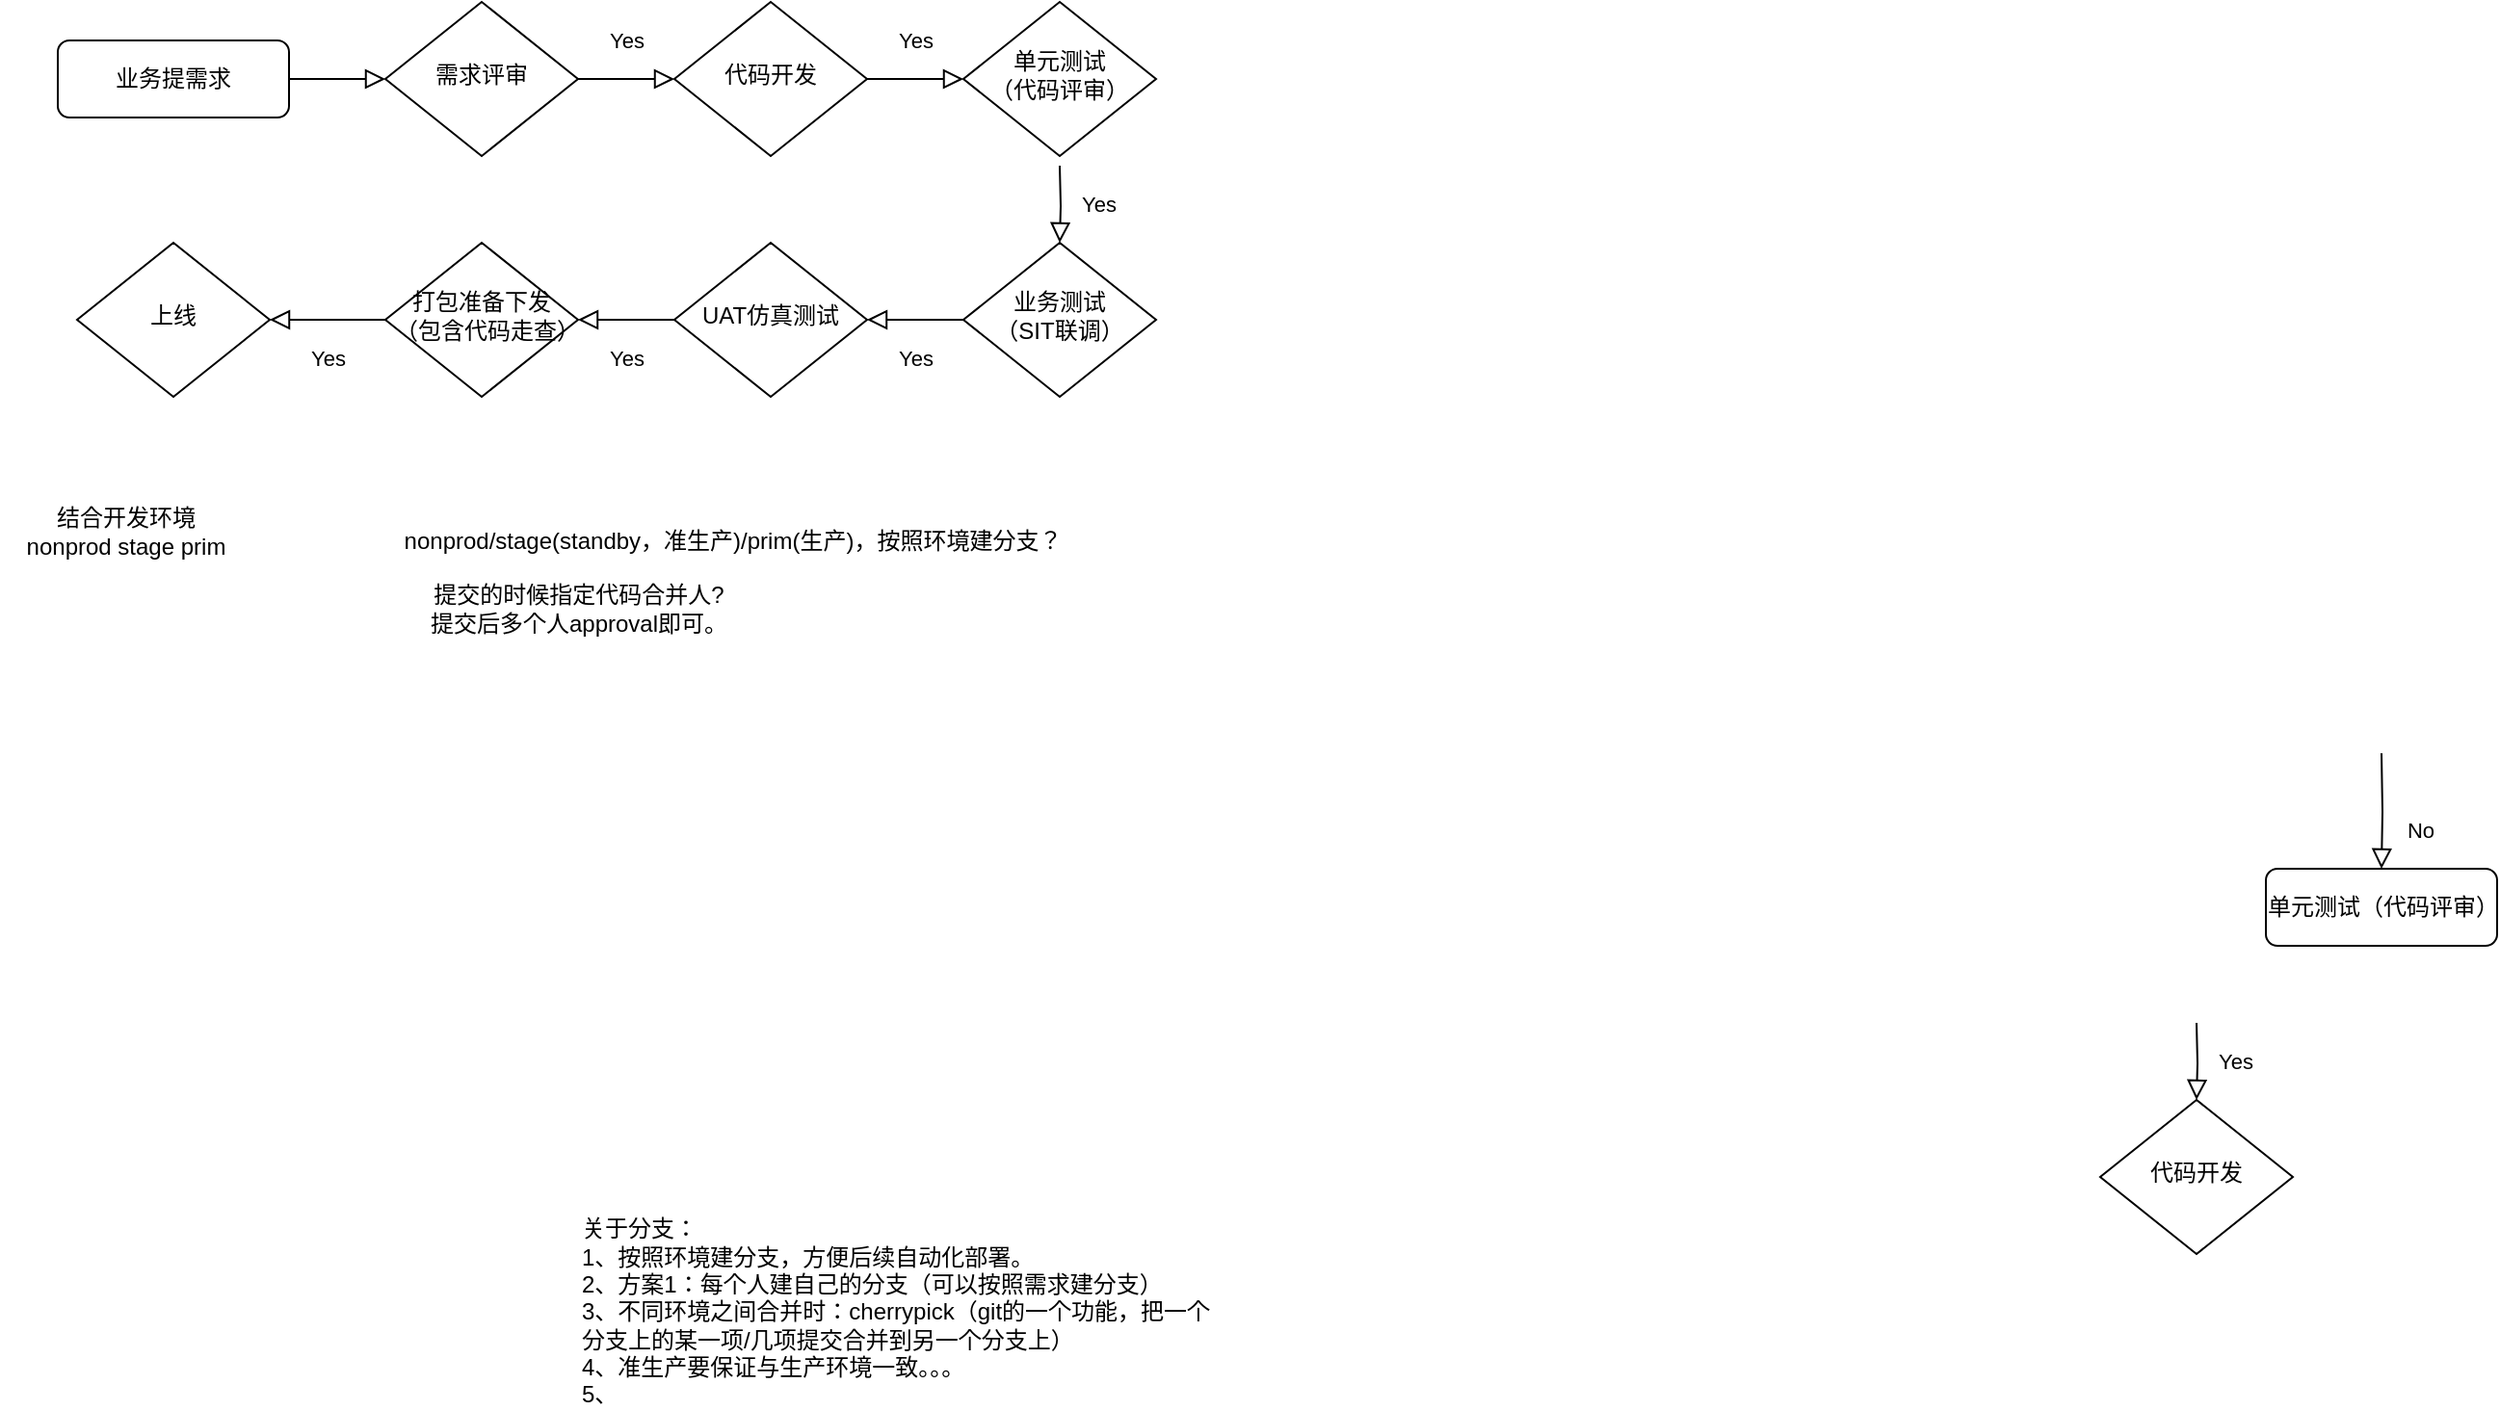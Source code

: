 <mxfile version="22.0.8" type="github">
  <diagram id="C5RBs43oDa-KdzZeNtuy" name="Page-1">
    <mxGraphModel dx="1034" dy="561" grid="1" gridSize="10" guides="1" tooltips="1" connect="1" arrows="1" fold="1" page="1" pageScale="1" pageWidth="827" pageHeight="1169" math="0" shadow="0">
      <root>
        <mxCell id="WIyWlLk6GJQsqaUBKTNV-0" />
        <mxCell id="WIyWlLk6GJQsqaUBKTNV-1" parent="WIyWlLk6GJQsqaUBKTNV-0" />
        <mxCell id="WIyWlLk6GJQsqaUBKTNV-2" value="" style="rounded=0;html=1;jettySize=auto;orthogonalLoop=1;fontSize=11;endArrow=block;endFill=0;endSize=8;strokeWidth=1;shadow=0;labelBackgroundColor=none;edgeStyle=orthogonalEdgeStyle;" parent="WIyWlLk6GJQsqaUBKTNV-1" source="WIyWlLk6GJQsqaUBKTNV-3" target="WIyWlLk6GJQsqaUBKTNV-6" edge="1">
          <mxGeometry relative="1" as="geometry" />
        </mxCell>
        <mxCell id="WIyWlLk6GJQsqaUBKTNV-3" value="业务提需求" style="rounded=1;whiteSpace=wrap;html=1;fontSize=12;glass=0;strokeWidth=1;shadow=0;" parent="WIyWlLk6GJQsqaUBKTNV-1" vertex="1">
          <mxGeometry x="90" y="160" width="120" height="40" as="geometry" />
        </mxCell>
        <mxCell id="WIyWlLk6GJQsqaUBKTNV-4" value="Yes" style="rounded=0;html=1;jettySize=auto;orthogonalLoop=1;fontSize=11;endArrow=block;endFill=0;endSize=8;strokeWidth=1;shadow=0;labelBackgroundColor=none;edgeStyle=orthogonalEdgeStyle;" parent="WIyWlLk6GJQsqaUBKTNV-1" source="WIyWlLk6GJQsqaUBKTNV-6" target="WIyWlLk6GJQsqaUBKTNV-10" edge="1">
          <mxGeometry y="20" relative="1" as="geometry">
            <mxPoint as="offset" />
          </mxGeometry>
        </mxCell>
        <mxCell id="WIyWlLk6GJQsqaUBKTNV-6" value="需求评审" style="rhombus;whiteSpace=wrap;html=1;shadow=0;fontFamily=Helvetica;fontSize=12;align=center;strokeWidth=1;spacing=6;spacingTop=-4;" parent="WIyWlLk6GJQsqaUBKTNV-1" vertex="1">
          <mxGeometry x="260" y="140" width="100" height="80" as="geometry" />
        </mxCell>
        <mxCell id="WIyWlLk6GJQsqaUBKTNV-8" value="No" style="rounded=0;html=1;jettySize=auto;orthogonalLoop=1;fontSize=11;endArrow=block;endFill=0;endSize=8;strokeWidth=1;shadow=0;labelBackgroundColor=none;edgeStyle=orthogonalEdgeStyle;" parent="WIyWlLk6GJQsqaUBKTNV-1" target="WIyWlLk6GJQsqaUBKTNV-11" edge="1">
          <mxGeometry x="0.333" y="20" relative="1" as="geometry">
            <mxPoint as="offset" />
            <mxPoint x="1296" y="530" as="sourcePoint" />
          </mxGeometry>
        </mxCell>
        <mxCell id="WIyWlLk6GJQsqaUBKTNV-10" value="代码开发" style="rhombus;whiteSpace=wrap;html=1;shadow=0;fontFamily=Helvetica;fontSize=12;align=center;strokeWidth=1;spacing=6;spacingTop=-4;" parent="WIyWlLk6GJQsqaUBKTNV-1" vertex="1">
          <mxGeometry x="410" y="140" width="100" height="80" as="geometry" />
        </mxCell>
        <mxCell id="WIyWlLk6GJQsqaUBKTNV-11" value="单元测试（代码评审）" style="rounded=1;whiteSpace=wrap;html=1;fontSize=12;glass=0;strokeWidth=1;shadow=0;" parent="WIyWlLk6GJQsqaUBKTNV-1" vertex="1">
          <mxGeometry x="1236" y="590" width="120" height="40" as="geometry" />
        </mxCell>
        <mxCell id="qs9dmTC-mPa4-Cj_CRXW-1" value="Yes" style="rounded=0;html=1;jettySize=auto;orthogonalLoop=1;fontSize=11;endArrow=block;endFill=0;endSize=8;strokeWidth=1;shadow=0;labelBackgroundColor=none;edgeStyle=orthogonalEdgeStyle;exitX=1;exitY=0.5;exitDx=0;exitDy=0;" parent="WIyWlLk6GJQsqaUBKTNV-1" source="WIyWlLk6GJQsqaUBKTNV-10" target="qs9dmTC-mPa4-Cj_CRXW-2" edge="1">
          <mxGeometry y="20" relative="1" as="geometry">
            <mxPoint as="offset" />
            <mxPoint x="180" y="370" as="sourcePoint" />
          </mxGeometry>
        </mxCell>
        <mxCell id="qs9dmTC-mPa4-Cj_CRXW-2" value="&amp;nbsp; &amp;nbsp; &amp;nbsp;单元测试&amp;nbsp; &amp;nbsp; &amp;nbsp; （代码评审）" style="rhombus;whiteSpace=wrap;html=1;shadow=0;fontFamily=Helvetica;fontSize=12;align=center;strokeWidth=1;spacing=6;spacingTop=-4;" parent="WIyWlLk6GJQsqaUBKTNV-1" vertex="1">
          <mxGeometry x="560" y="140" width="100" height="80" as="geometry" />
        </mxCell>
        <mxCell id="qs9dmTC-mPa4-Cj_CRXW-3" value="Yes" style="rounded=0;html=1;jettySize=auto;orthogonalLoop=1;fontSize=11;endArrow=block;endFill=0;endSize=8;strokeWidth=1;shadow=0;labelBackgroundColor=none;edgeStyle=orthogonalEdgeStyle;" parent="WIyWlLk6GJQsqaUBKTNV-1" target="qs9dmTC-mPa4-Cj_CRXW-4" edge="1">
          <mxGeometry y="20" relative="1" as="geometry">
            <mxPoint as="offset" />
            <mxPoint x="610" y="225" as="sourcePoint" />
          </mxGeometry>
        </mxCell>
        <mxCell id="qs9dmTC-mPa4-Cj_CRXW-4" value="&amp;nbsp; &amp;nbsp;业务测试&amp;nbsp; &amp;nbsp; （SIT联调）" style="rhombus;whiteSpace=wrap;html=1;shadow=0;fontFamily=Helvetica;fontSize=12;align=center;strokeWidth=1;spacing=6;spacingTop=-4;" parent="WIyWlLk6GJQsqaUBKTNV-1" vertex="1">
          <mxGeometry x="560" y="265" width="100" height="80" as="geometry" />
        </mxCell>
        <mxCell id="qs9dmTC-mPa4-Cj_CRXW-5" value="Yes" style="rounded=0;html=1;jettySize=auto;orthogonalLoop=1;fontSize=11;endArrow=block;endFill=0;endSize=8;strokeWidth=1;shadow=0;labelBackgroundColor=none;edgeStyle=orthogonalEdgeStyle;" parent="WIyWlLk6GJQsqaUBKTNV-1" target="qs9dmTC-mPa4-Cj_CRXW-6" edge="1">
          <mxGeometry y="20" relative="1" as="geometry">
            <mxPoint as="offset" />
            <mxPoint x="1200" y="670" as="sourcePoint" />
          </mxGeometry>
        </mxCell>
        <mxCell id="qs9dmTC-mPa4-Cj_CRXW-6" value="代码开发" style="rhombus;whiteSpace=wrap;html=1;shadow=0;fontFamily=Helvetica;fontSize=12;align=center;strokeWidth=1;spacing=6;spacingTop=-4;" parent="WIyWlLk6GJQsqaUBKTNV-1" vertex="1">
          <mxGeometry x="1150" y="710" width="100" height="80" as="geometry" />
        </mxCell>
        <mxCell id="qs9dmTC-mPa4-Cj_CRXW-7" value="Yes" style="rounded=0;html=1;jettySize=auto;orthogonalLoop=1;fontSize=11;endArrow=block;endFill=0;endSize=8;strokeWidth=1;shadow=0;labelBackgroundColor=none;edgeStyle=orthogonalEdgeStyle;exitX=0;exitY=0.5;exitDx=0;exitDy=0;" parent="WIyWlLk6GJQsqaUBKTNV-1" source="qs9dmTC-mPa4-Cj_CRXW-4" target="qs9dmTC-mPa4-Cj_CRXW-8" edge="1">
          <mxGeometry y="20" relative="1" as="geometry">
            <mxPoint as="offset" />
            <mxPoint x="610" y="345" as="sourcePoint" />
          </mxGeometry>
        </mxCell>
        <mxCell id="qs9dmTC-mPa4-Cj_CRXW-8" value="UAT仿真测试" style="rhombus;whiteSpace=wrap;html=1;shadow=0;fontFamily=Helvetica;fontSize=12;align=center;strokeWidth=1;spacing=6;spacingTop=-4;" parent="WIyWlLk6GJQsqaUBKTNV-1" vertex="1">
          <mxGeometry x="410" y="265" width="100" height="80" as="geometry" />
        </mxCell>
        <mxCell id="qs9dmTC-mPa4-Cj_CRXW-9" value="Yes" style="rounded=0;html=1;jettySize=auto;orthogonalLoop=1;fontSize=11;endArrow=block;endFill=0;endSize=8;strokeWidth=1;shadow=0;labelBackgroundColor=none;edgeStyle=orthogonalEdgeStyle;exitX=0;exitY=0.5;exitDx=0;exitDy=0;" parent="WIyWlLk6GJQsqaUBKTNV-1" source="qs9dmTC-mPa4-Cj_CRXW-8" target="qs9dmTC-mPa4-Cj_CRXW-10" edge="1">
          <mxGeometry y="20" relative="1" as="geometry">
            <mxPoint as="offset" />
            <mxPoint x="610" y="465" as="sourcePoint" />
          </mxGeometry>
        </mxCell>
        <mxCell id="qs9dmTC-mPa4-Cj_CRXW-10" value="打包准备下发（包含代码走查）" style="rhombus;whiteSpace=wrap;html=1;shadow=0;fontFamily=Helvetica;fontSize=12;align=center;strokeWidth=1;spacing=6;spacingTop=-4;" parent="WIyWlLk6GJQsqaUBKTNV-1" vertex="1">
          <mxGeometry x="260" y="265" width="100" height="80" as="geometry" />
        </mxCell>
        <mxCell id="qs9dmTC-mPa4-Cj_CRXW-23" value="结合开发环境&lt;br&gt;nonprod stage prim" style="text;html=1;align=center;verticalAlign=middle;resizable=0;points=[];autosize=1;strokeColor=none;fillColor=none;" parent="WIyWlLk6GJQsqaUBKTNV-1" vertex="1">
          <mxGeometry x="60" y="395" width="130" height="40" as="geometry" />
        </mxCell>
        <mxCell id="qs9dmTC-mPa4-Cj_CRXW-24" value="&lt;font color=&quot;#ff3333&quot;&gt;&lt;br&gt;&lt;/font&gt;" style="text;html=1;align=left;verticalAlign=middle;resizable=0;points=[];autosize=1;strokeColor=none;fillColor=none;" parent="WIyWlLk6GJQsqaUBKTNV-1" vertex="1">
          <mxGeometry x="170" y="453" width="20" height="30" as="geometry" />
        </mxCell>
        <mxCell id="qs9dmTC-mPa4-Cj_CRXW-59" value="nonprod/stage(standby，准生产)/prim(生产)，按照环境建分支？" style="text;html=1;align=center;verticalAlign=middle;resizable=0;points=[];autosize=1;strokeColor=none;fillColor=none;" parent="WIyWlLk6GJQsqaUBKTNV-1" vertex="1">
          <mxGeometry x="260" y="405" width="360" height="30" as="geometry" />
        </mxCell>
        <mxCell id="qs9dmTC-mPa4-Cj_CRXW-63" value="关于分支：&lt;br&gt;1、按照环境建分支，方便后续自动化部署。&lt;br&gt;2、方案1：每个人建自己的分支（可以按照需求建分支）&lt;br&gt;3、不同环境之间合并时：cherrypick（git的一个功能，把一个分支上的某一项/几项提交合并到另一个分支上）&lt;br&gt;4、准生产要保证与生产环境一致。。。&lt;br&gt;5、" style="text;html=1;strokeColor=none;fillColor=none;align=left;verticalAlign=middle;whiteSpace=wrap;rounded=0;" parent="WIyWlLk6GJQsqaUBKTNV-1" vertex="1">
          <mxGeometry x="360" y="770" width="340" height="100" as="geometry" />
        </mxCell>
        <mxCell id="qs9dmTC-mPa4-Cj_CRXW-64" value="提交的时候指定代码合并人?&lt;br&gt;提交后多个人approval即可。" style="text;html=1;align=center;verticalAlign=middle;resizable=0;points=[];autosize=1;strokeColor=none;fillColor=none;" parent="WIyWlLk6GJQsqaUBKTNV-1" vertex="1">
          <mxGeometry x="270" y="435" width="180" height="40" as="geometry" />
        </mxCell>
        <mxCell id="qs9dmTC-mPa4-Cj_CRXW-66" value="上线" style="rhombus;whiteSpace=wrap;html=1;shadow=0;fontFamily=Helvetica;fontSize=12;align=center;strokeWidth=1;spacing=6;spacingTop=-4;" parent="WIyWlLk6GJQsqaUBKTNV-1" vertex="1">
          <mxGeometry x="100" y="265" width="100" height="80" as="geometry" />
        </mxCell>
        <mxCell id="qs9dmTC-mPa4-Cj_CRXW-69" value="Yes" style="rounded=0;html=1;jettySize=auto;orthogonalLoop=1;fontSize=11;endArrow=block;endFill=0;endSize=8;strokeWidth=1;shadow=0;labelBackgroundColor=none;edgeStyle=orthogonalEdgeStyle;exitX=0;exitY=0.5;exitDx=0;exitDy=0;entryX=1;entryY=0.5;entryDx=0;entryDy=0;" parent="WIyWlLk6GJQsqaUBKTNV-1" source="qs9dmTC-mPa4-Cj_CRXW-10" target="qs9dmTC-mPa4-Cj_CRXW-66" edge="1">
          <mxGeometry y="20" relative="1" as="geometry">
            <mxPoint as="offset" />
            <mxPoint x="430" y="240" as="sourcePoint" />
            <mxPoint x="360" y="240" as="targetPoint" />
            <Array as="points">
              <mxPoint x="240" y="305" />
              <mxPoint x="240" y="305" />
            </Array>
          </mxGeometry>
        </mxCell>
      </root>
    </mxGraphModel>
  </diagram>
</mxfile>
